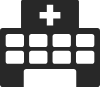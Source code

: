 <mxfile version="24.0.9" type="github">
  <diagram name="Page-1" id="q_WYSWE2WwaJmcnQzrtL">
    <mxGraphModel dx="1216" dy="655" grid="1" gridSize="10" guides="1" tooltips="1" connect="1" arrows="1" fold="1" page="1" pageScale="1" pageWidth="850" pageHeight="1100" background="none" math="0" shadow="0">
      <root>
        <mxCell id="0" />
        <mxCell id="1" parent="0" />
        <mxCell id="A7bjgwEE8GU9BA89E1_G-4" value="" style="verticalLabelPosition=bottom;sketch=0;html=1;fillColor=#282828;strokeColor=none;verticalAlign=top;pointerEvents=1;align=center;shape=mxgraph.cisco_safe.people_places_things_icons.icon6;" vertex="1" parent="1">
          <mxGeometry x="390" y="120" width="50" height="43.5" as="geometry" />
        </mxCell>
      </root>
    </mxGraphModel>
  </diagram>
</mxfile>
